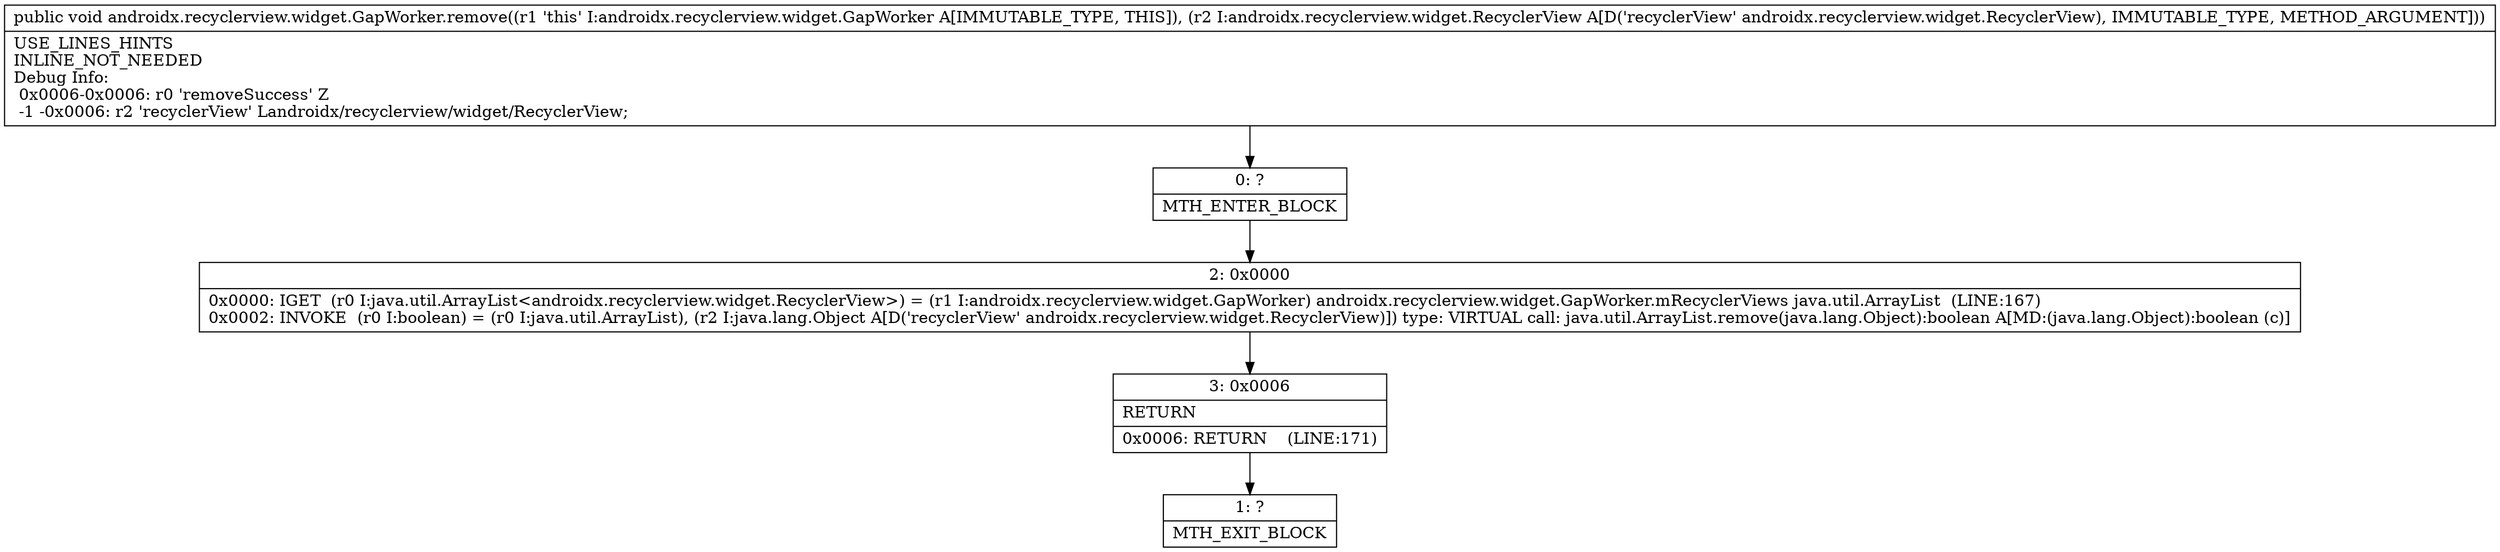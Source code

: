 digraph "CFG forandroidx.recyclerview.widget.GapWorker.remove(Landroidx\/recyclerview\/widget\/RecyclerView;)V" {
Node_0 [shape=record,label="{0\:\ ?|MTH_ENTER_BLOCK\l}"];
Node_2 [shape=record,label="{2\:\ 0x0000|0x0000: IGET  (r0 I:java.util.ArrayList\<androidx.recyclerview.widget.RecyclerView\>) = (r1 I:androidx.recyclerview.widget.GapWorker) androidx.recyclerview.widget.GapWorker.mRecyclerViews java.util.ArrayList  (LINE:167)\l0x0002: INVOKE  (r0 I:boolean) = (r0 I:java.util.ArrayList), (r2 I:java.lang.Object A[D('recyclerView' androidx.recyclerview.widget.RecyclerView)]) type: VIRTUAL call: java.util.ArrayList.remove(java.lang.Object):boolean A[MD:(java.lang.Object):boolean (c)]\l}"];
Node_3 [shape=record,label="{3\:\ 0x0006|RETURN\l|0x0006: RETURN    (LINE:171)\l}"];
Node_1 [shape=record,label="{1\:\ ?|MTH_EXIT_BLOCK\l}"];
MethodNode[shape=record,label="{public void androidx.recyclerview.widget.GapWorker.remove((r1 'this' I:androidx.recyclerview.widget.GapWorker A[IMMUTABLE_TYPE, THIS]), (r2 I:androidx.recyclerview.widget.RecyclerView A[D('recyclerView' androidx.recyclerview.widget.RecyclerView), IMMUTABLE_TYPE, METHOD_ARGUMENT]))  | USE_LINES_HINTS\lINLINE_NOT_NEEDED\lDebug Info:\l  0x0006\-0x0006: r0 'removeSuccess' Z\l  \-1 \-0x0006: r2 'recyclerView' Landroidx\/recyclerview\/widget\/RecyclerView;\l}"];
MethodNode -> Node_0;Node_0 -> Node_2;
Node_2 -> Node_3;
Node_3 -> Node_1;
}

